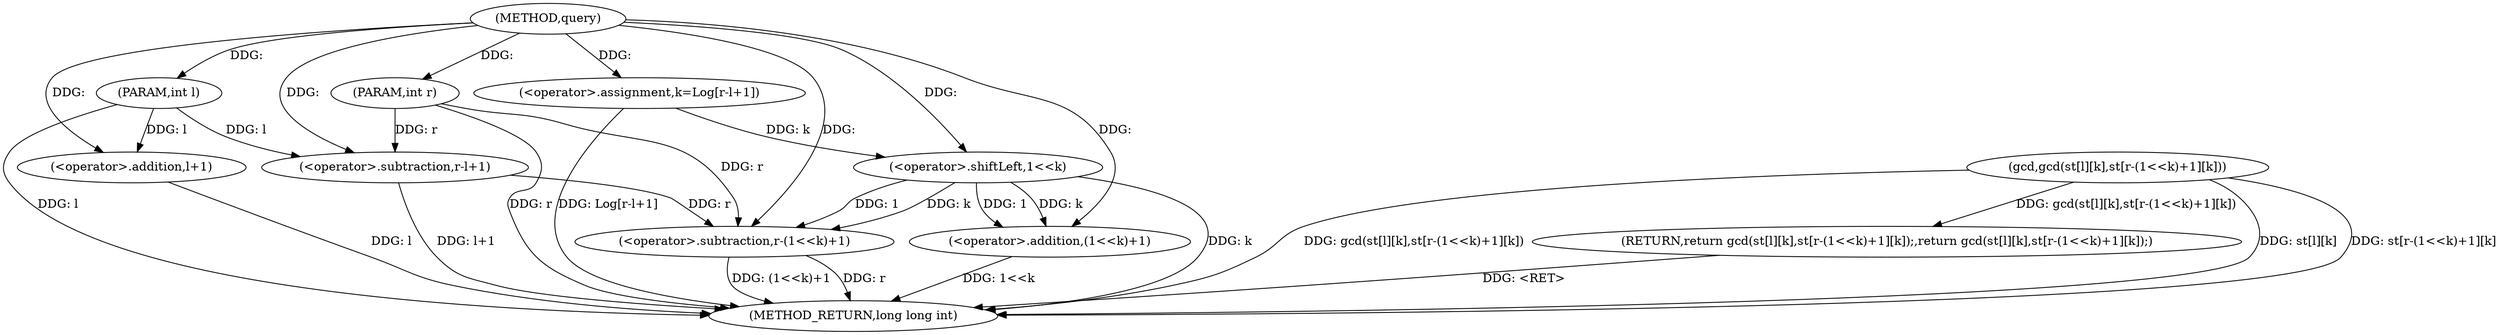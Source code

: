 digraph "query" {  
"1000262" [label = "(METHOD,query)" ]
"1000294" [label = "(METHOD_RETURN,long long int)" ]
"1000263" [label = "(PARAM,int l)" ]
"1000264" [label = "(PARAM,int r)" ]
"1000267" [label = "(<operator>.assignment,k=Log[r-l+1])" ]
"1000276" [label = "(RETURN,return gcd(st[l][k],st[r-(1<<k)+1][k]);,return gcd(st[l][k],st[r-(1<<k)+1][k]);)" ]
"1000277" [label = "(gcd,gcd(st[l][k],st[r-(1<<k)+1][k]))" ]
"1000271" [label = "(<operator>.subtraction,r-l+1)" ]
"1000273" [label = "(<operator>.addition,l+1)" ]
"1000286" [label = "(<operator>.subtraction,r-(1<<k)+1)" ]
"1000288" [label = "(<operator>.addition,(1<<k)+1)" ]
"1000289" [label = "(<operator>.shiftLeft,1<<k)" ]
  "1000276" -> "1000294"  [ label = "DDG: <RET>"] 
  "1000263" -> "1000294"  [ label = "DDG: l"] 
  "1000264" -> "1000294"  [ label = "DDG: r"] 
  "1000273" -> "1000294"  [ label = "DDG: l"] 
  "1000271" -> "1000294"  [ label = "DDG: l+1"] 
  "1000267" -> "1000294"  [ label = "DDG: Log[r-l+1]"] 
  "1000277" -> "1000294"  [ label = "DDG: st[l][k]"] 
  "1000286" -> "1000294"  [ label = "DDG: r"] 
  "1000289" -> "1000294"  [ label = "DDG: k"] 
  "1000288" -> "1000294"  [ label = "DDG: 1<<k"] 
  "1000286" -> "1000294"  [ label = "DDG: (1<<k)+1"] 
  "1000277" -> "1000294"  [ label = "DDG: st[r-(1<<k)+1][k]"] 
  "1000277" -> "1000294"  [ label = "DDG: gcd(st[l][k],st[r-(1<<k)+1][k])"] 
  "1000262" -> "1000263"  [ label = "DDG: "] 
  "1000262" -> "1000264"  [ label = "DDG: "] 
  "1000277" -> "1000276"  [ label = "DDG: gcd(st[l][k],st[r-(1<<k)+1][k])"] 
  "1000262" -> "1000267"  [ label = "DDG: "] 
  "1000264" -> "1000271"  [ label = "DDG: r"] 
  "1000262" -> "1000271"  [ label = "DDG: "] 
  "1000263" -> "1000271"  [ label = "DDG: l"] 
  "1000263" -> "1000273"  [ label = "DDG: l"] 
  "1000262" -> "1000273"  [ label = "DDG: "] 
  "1000271" -> "1000286"  [ label = "DDG: r"] 
  "1000264" -> "1000286"  [ label = "DDG: r"] 
  "1000262" -> "1000286"  [ label = "DDG: "] 
  "1000289" -> "1000286"  [ label = "DDG: k"] 
  "1000289" -> "1000286"  [ label = "DDG: 1"] 
  "1000289" -> "1000288"  [ label = "DDG: k"] 
  "1000289" -> "1000288"  [ label = "DDG: 1"] 
  "1000262" -> "1000288"  [ label = "DDG: "] 
  "1000262" -> "1000289"  [ label = "DDG: "] 
  "1000267" -> "1000289"  [ label = "DDG: k"] 
}
